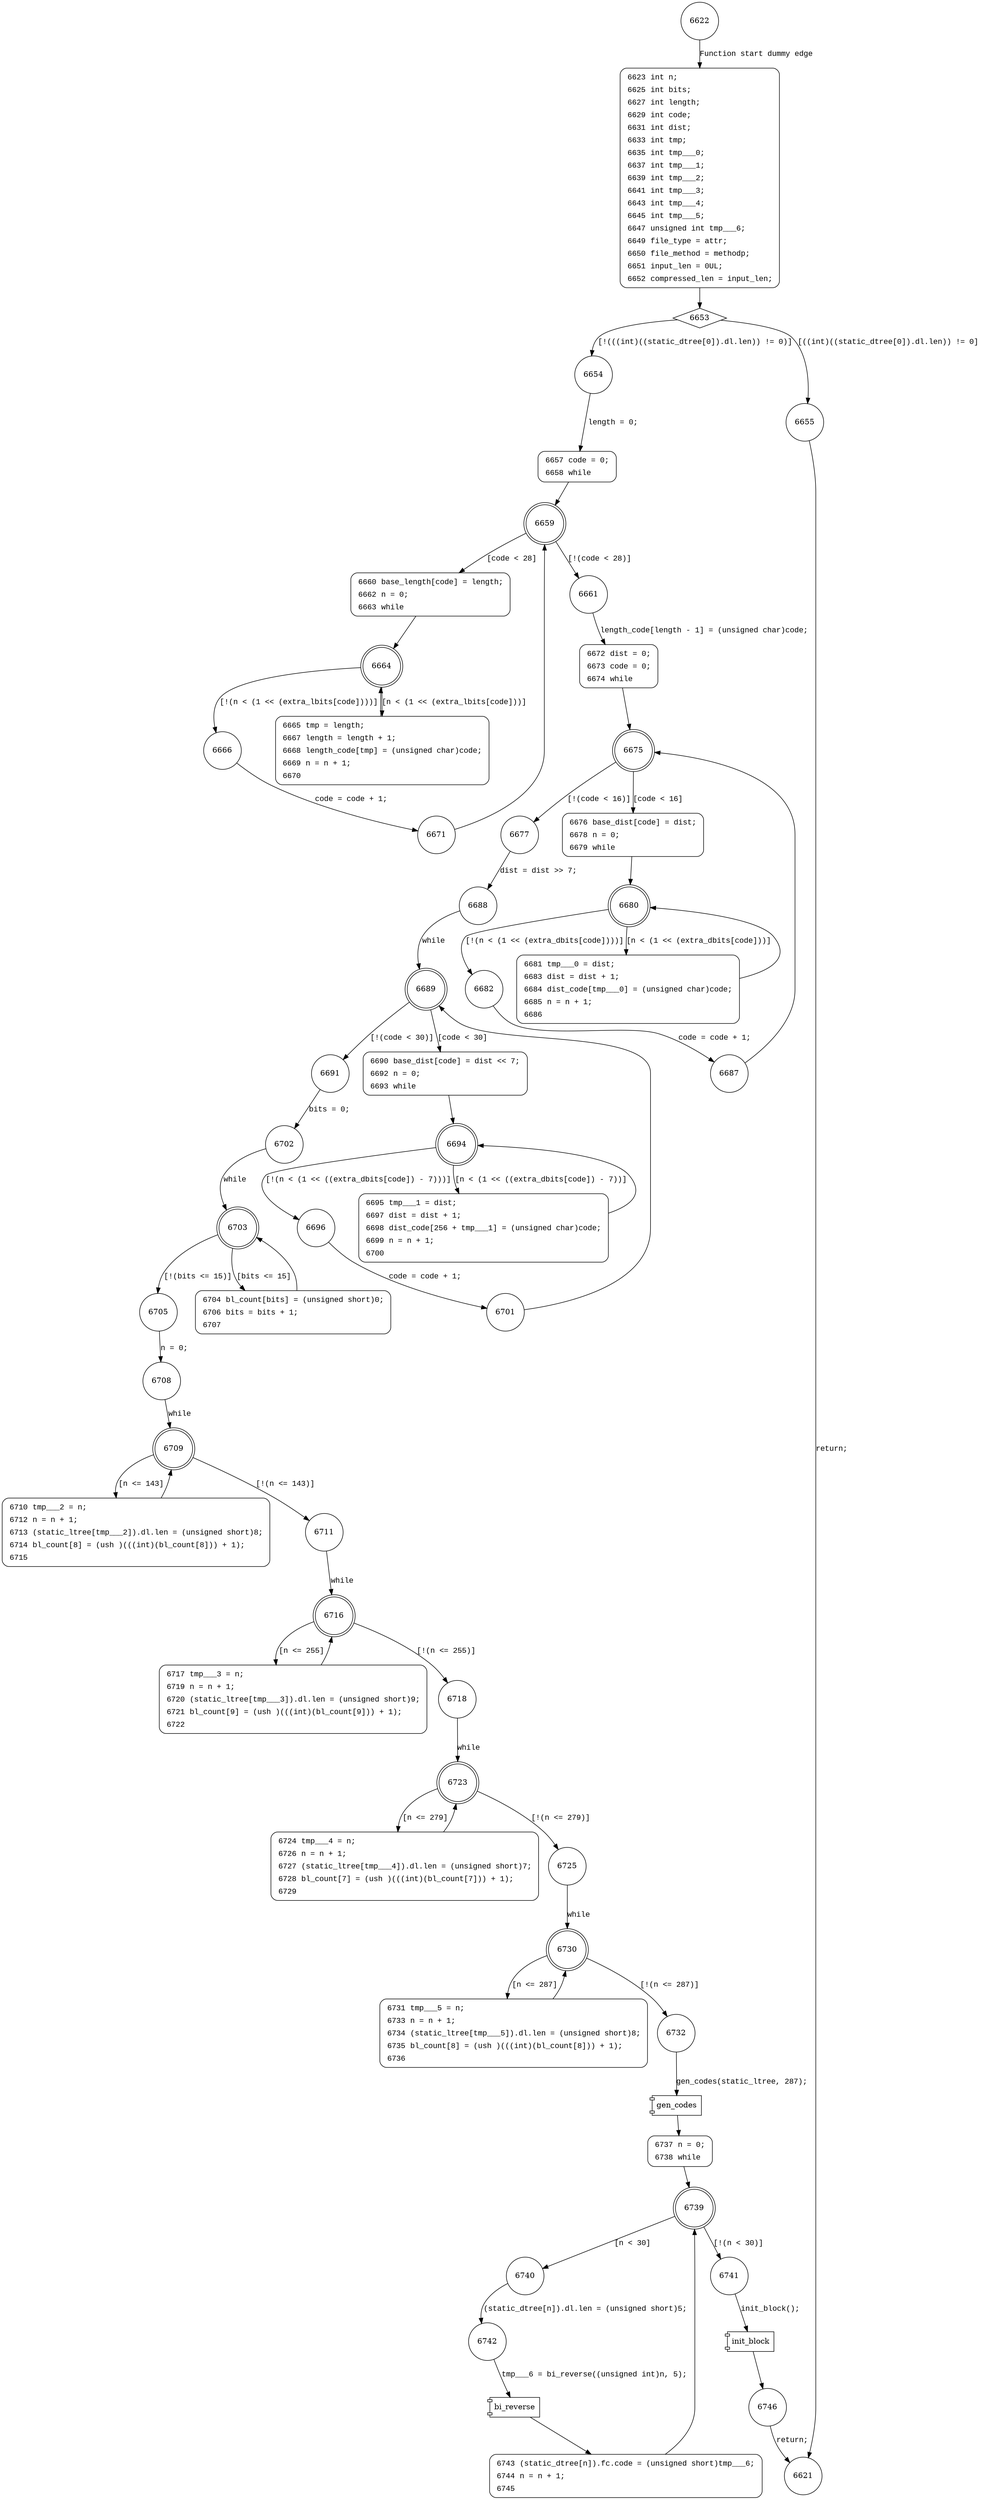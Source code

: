 digraph ct_init {
6622 [shape="circle"]
6623 [shape="circle"]
6653 [shape="diamond"]
6654 [shape="circle"]
6655 [shape="circle"]
6657 [shape="circle"]
6659 [shape="doublecircle"]
6661 [shape="circle"]
6660 [shape="circle"]
6664 [shape="doublecircle"]
6666 [shape="circle"]
6665 [shape="circle"]
6671 [shape="circle"]
6672 [shape="circle"]
6675 [shape="doublecircle"]
6677 [shape="circle"]
6676 [shape="circle"]
6680 [shape="doublecircle"]
6682 [shape="circle"]
6681 [shape="circle"]
6687 [shape="circle"]
6688 [shape="circle"]
6689 [shape="doublecircle"]
6691 [shape="circle"]
6690 [shape="circle"]
6694 [shape="doublecircle"]
6696 [shape="circle"]
6695 [shape="circle"]
6701 [shape="circle"]
6702 [shape="circle"]
6703 [shape="doublecircle"]
6705 [shape="circle"]
6704 [shape="circle"]
6708 [shape="circle"]
6709 [shape="doublecircle"]
6711 [shape="circle"]
6710 [shape="circle"]
6716 [shape="doublecircle"]
6718 [shape="circle"]
6717 [shape="circle"]
6723 [shape="doublecircle"]
6725 [shape="circle"]
6724 [shape="circle"]
6730 [shape="doublecircle"]
6732 [shape="circle"]
6731 [shape="circle"]
6737 [shape="circle"]
6739 [shape="doublecircle"]
6741 [shape="circle"]
6740 [shape="circle"]
6742 [shape="circle"]
6743 [shape="circle"]
6746 [shape="circle"]
6621 [shape="circle"]
6623 [style="filled,bold" penwidth="1" fillcolor="white" fontname="Courier New" shape="Mrecord" label=<<table border="0" cellborder="0" cellpadding="3" bgcolor="white"><tr><td align="right">6623</td><td align="left">int n;</td></tr><tr><td align="right">6625</td><td align="left">int bits;</td></tr><tr><td align="right">6627</td><td align="left">int length;</td></tr><tr><td align="right">6629</td><td align="left">int code;</td></tr><tr><td align="right">6631</td><td align="left">int dist;</td></tr><tr><td align="right">6633</td><td align="left">int tmp;</td></tr><tr><td align="right">6635</td><td align="left">int tmp___0;</td></tr><tr><td align="right">6637</td><td align="left">int tmp___1;</td></tr><tr><td align="right">6639</td><td align="left">int tmp___2;</td></tr><tr><td align="right">6641</td><td align="left">int tmp___3;</td></tr><tr><td align="right">6643</td><td align="left">int tmp___4;</td></tr><tr><td align="right">6645</td><td align="left">int tmp___5;</td></tr><tr><td align="right">6647</td><td align="left">unsigned int tmp___6;</td></tr><tr><td align="right">6649</td><td align="left">file_type = attr;</td></tr><tr><td align="right">6650</td><td align="left">file_method = methodp;</td></tr><tr><td align="right">6651</td><td align="left">input_len = 0UL;</td></tr><tr><td align="right">6652</td><td align="left">compressed_len = input_len;</td></tr></table>>]
6623 -> 6653[label=""]
6657 [style="filled,bold" penwidth="1" fillcolor="white" fontname="Courier New" shape="Mrecord" label=<<table border="0" cellborder="0" cellpadding="3" bgcolor="white"><tr><td align="right">6657</td><td align="left">code = 0;</td></tr><tr><td align="right">6658</td><td align="left">while</td></tr></table>>]
6657 -> 6659[label=""]
6660 [style="filled,bold" penwidth="1" fillcolor="white" fontname="Courier New" shape="Mrecord" label=<<table border="0" cellborder="0" cellpadding="3" bgcolor="white"><tr><td align="right">6660</td><td align="left">base_length[code] = length;</td></tr><tr><td align="right">6662</td><td align="left">n = 0;</td></tr><tr><td align="right">6663</td><td align="left">while</td></tr></table>>]
6660 -> 6664[label=""]
6665 [style="filled,bold" penwidth="1" fillcolor="white" fontname="Courier New" shape="Mrecord" label=<<table border="0" cellborder="0" cellpadding="3" bgcolor="white"><tr><td align="right">6665</td><td align="left">tmp = length;</td></tr><tr><td align="right">6667</td><td align="left">length = length + 1;</td></tr><tr><td align="right">6668</td><td align="left">length_code[tmp] = (unsigned char)code;</td></tr><tr><td align="right">6669</td><td align="left">n = n + 1;</td></tr><tr><td align="right">6670</td><td align="left"></td></tr></table>>]
6665 -> 6664[label=""]
6672 [style="filled,bold" penwidth="1" fillcolor="white" fontname="Courier New" shape="Mrecord" label=<<table border="0" cellborder="0" cellpadding="3" bgcolor="white"><tr><td align="right">6672</td><td align="left">dist = 0;</td></tr><tr><td align="right">6673</td><td align="left">code = 0;</td></tr><tr><td align="right">6674</td><td align="left">while</td></tr></table>>]
6672 -> 6675[label=""]
6676 [style="filled,bold" penwidth="1" fillcolor="white" fontname="Courier New" shape="Mrecord" label=<<table border="0" cellborder="0" cellpadding="3" bgcolor="white"><tr><td align="right">6676</td><td align="left">base_dist[code] = dist;</td></tr><tr><td align="right">6678</td><td align="left">n = 0;</td></tr><tr><td align="right">6679</td><td align="left">while</td></tr></table>>]
6676 -> 6680[label=""]
6681 [style="filled,bold" penwidth="1" fillcolor="white" fontname="Courier New" shape="Mrecord" label=<<table border="0" cellborder="0" cellpadding="3" bgcolor="white"><tr><td align="right">6681</td><td align="left">tmp___0 = dist;</td></tr><tr><td align="right">6683</td><td align="left">dist = dist + 1;</td></tr><tr><td align="right">6684</td><td align="left">dist_code[tmp___0] = (unsigned char)code;</td></tr><tr><td align="right">6685</td><td align="left">n = n + 1;</td></tr><tr><td align="right">6686</td><td align="left"></td></tr></table>>]
6681 -> 6680[label=""]
6690 [style="filled,bold" penwidth="1" fillcolor="white" fontname="Courier New" shape="Mrecord" label=<<table border="0" cellborder="0" cellpadding="3" bgcolor="white"><tr><td align="right">6690</td><td align="left">base_dist[code] = dist &lt;&lt; 7;</td></tr><tr><td align="right">6692</td><td align="left">n = 0;</td></tr><tr><td align="right">6693</td><td align="left">while</td></tr></table>>]
6690 -> 6694[label=""]
6695 [style="filled,bold" penwidth="1" fillcolor="white" fontname="Courier New" shape="Mrecord" label=<<table border="0" cellborder="0" cellpadding="3" bgcolor="white"><tr><td align="right">6695</td><td align="left">tmp___1 = dist;</td></tr><tr><td align="right">6697</td><td align="left">dist = dist + 1;</td></tr><tr><td align="right">6698</td><td align="left">dist_code[256 + tmp___1] = (unsigned char)code;</td></tr><tr><td align="right">6699</td><td align="left">n = n + 1;</td></tr><tr><td align="right">6700</td><td align="left"></td></tr></table>>]
6695 -> 6694[label=""]
6704 [style="filled,bold" penwidth="1" fillcolor="white" fontname="Courier New" shape="Mrecord" label=<<table border="0" cellborder="0" cellpadding="3" bgcolor="white"><tr><td align="right">6704</td><td align="left">bl_count[bits] = (unsigned short)0;</td></tr><tr><td align="right">6706</td><td align="left">bits = bits + 1;</td></tr><tr><td align="right">6707</td><td align="left"></td></tr></table>>]
6704 -> 6703[label=""]
6710 [style="filled,bold" penwidth="1" fillcolor="white" fontname="Courier New" shape="Mrecord" label=<<table border="0" cellborder="0" cellpadding="3" bgcolor="white"><tr><td align="right">6710</td><td align="left">tmp___2 = n;</td></tr><tr><td align="right">6712</td><td align="left">n = n + 1;</td></tr><tr><td align="right">6713</td><td align="left">(static_ltree[tmp___2]).dl.len = (unsigned short)8;</td></tr><tr><td align="right">6714</td><td align="left">bl_count[8] = (ush )(((int)(bl_count[8])) + 1);</td></tr><tr><td align="right">6715</td><td align="left"></td></tr></table>>]
6710 -> 6709[label=""]
6717 [style="filled,bold" penwidth="1" fillcolor="white" fontname="Courier New" shape="Mrecord" label=<<table border="0" cellborder="0" cellpadding="3" bgcolor="white"><tr><td align="right">6717</td><td align="left">tmp___3 = n;</td></tr><tr><td align="right">6719</td><td align="left">n = n + 1;</td></tr><tr><td align="right">6720</td><td align="left">(static_ltree[tmp___3]).dl.len = (unsigned short)9;</td></tr><tr><td align="right">6721</td><td align="left">bl_count[9] = (ush )(((int)(bl_count[9])) + 1);</td></tr><tr><td align="right">6722</td><td align="left"></td></tr></table>>]
6717 -> 6716[label=""]
6724 [style="filled,bold" penwidth="1" fillcolor="white" fontname="Courier New" shape="Mrecord" label=<<table border="0" cellborder="0" cellpadding="3" bgcolor="white"><tr><td align="right">6724</td><td align="left">tmp___4 = n;</td></tr><tr><td align="right">6726</td><td align="left">n = n + 1;</td></tr><tr><td align="right">6727</td><td align="left">(static_ltree[tmp___4]).dl.len = (unsigned short)7;</td></tr><tr><td align="right">6728</td><td align="left">bl_count[7] = (ush )(((int)(bl_count[7])) + 1);</td></tr><tr><td align="right">6729</td><td align="left"></td></tr></table>>]
6724 -> 6723[label=""]
6731 [style="filled,bold" penwidth="1" fillcolor="white" fontname="Courier New" shape="Mrecord" label=<<table border="0" cellborder="0" cellpadding="3" bgcolor="white"><tr><td align="right">6731</td><td align="left">tmp___5 = n;</td></tr><tr><td align="right">6733</td><td align="left">n = n + 1;</td></tr><tr><td align="right">6734</td><td align="left">(static_ltree[tmp___5]).dl.len = (unsigned short)8;</td></tr><tr><td align="right">6735</td><td align="left">bl_count[8] = (ush )(((int)(bl_count[8])) + 1);</td></tr><tr><td align="right">6736</td><td align="left"></td></tr></table>>]
6731 -> 6730[label=""]
6737 [style="filled,bold" penwidth="1" fillcolor="white" fontname="Courier New" shape="Mrecord" label=<<table border="0" cellborder="0" cellpadding="3" bgcolor="white"><tr><td align="right">6737</td><td align="left">n = 0;</td></tr><tr><td align="right">6738</td><td align="left">while</td></tr></table>>]
6737 -> 6739[label=""]
6743 [style="filled,bold" penwidth="1" fillcolor="white" fontname="Courier New" shape="Mrecord" label=<<table border="0" cellborder="0" cellpadding="3" bgcolor="white"><tr><td align="right">6743</td><td align="left">(static_dtree[n]).fc.code = (unsigned short)tmp___6;</td></tr><tr><td align="right">6744</td><td align="left">n = n + 1;</td></tr><tr><td align="right">6745</td><td align="left"></td></tr></table>>]
6743 -> 6739[label=""]
6622 -> 6623 [label="Function start dummy edge" fontname="Courier New"]
6653 -> 6654 [label="[!(((int)((static_dtree[0]).dl.len)) != 0)]" fontname="Courier New"]
6653 -> 6655 [label="[((int)((static_dtree[0]).dl.len)) != 0]" fontname="Courier New"]
6654 -> 6657 [label="length = 0;" fontname="Courier New"]
6659 -> 6661 [label="[!(code < 28)]" fontname="Courier New"]
6659 -> 6660 [label="[code < 28]" fontname="Courier New"]
6664 -> 6666 [label="[!(n < (1 << (extra_lbits[code])))]" fontname="Courier New"]
6664 -> 6665 [label="[n < (1 << (extra_lbits[code]))]" fontname="Courier New"]
6666 -> 6671 [label="code = code + 1;" fontname="Courier New"]
6661 -> 6672 [label="length_code[length - 1] = (unsigned char)code;" fontname="Courier New"]
6675 -> 6677 [label="[!(code < 16)]" fontname="Courier New"]
6675 -> 6676 [label="[code < 16]" fontname="Courier New"]
6680 -> 6682 [label="[!(n < (1 << (extra_dbits[code])))]" fontname="Courier New"]
6680 -> 6681 [label="[n < (1 << (extra_dbits[code]))]" fontname="Courier New"]
6682 -> 6687 [label="code = code + 1;" fontname="Courier New"]
6677 -> 6688 [label="dist = dist >> 7;" fontname="Courier New"]
6689 -> 6691 [label="[!(code < 30)]" fontname="Courier New"]
6689 -> 6690 [label="[code < 30]" fontname="Courier New"]
6694 -> 6696 [label="[!(n < (1 << ((extra_dbits[code]) - 7)))]" fontname="Courier New"]
6694 -> 6695 [label="[n < (1 << ((extra_dbits[code]) - 7))]" fontname="Courier New"]
6696 -> 6701 [label="code = code + 1;" fontname="Courier New"]
6691 -> 6702 [label="bits = 0;" fontname="Courier New"]
6703 -> 6705 [label="[!(bits <= 15)]" fontname="Courier New"]
6703 -> 6704 [label="[bits <= 15]" fontname="Courier New"]
6705 -> 6708 [label="n = 0;" fontname="Courier New"]
6709 -> 6711 [label="[!(n <= 143)]" fontname="Courier New"]
6709 -> 6710 [label="[n <= 143]" fontname="Courier New"]
6711 -> 6716 [label="while" fontname="Courier New"]
6716 -> 6718 [label="[!(n <= 255)]" fontname="Courier New"]
6716 -> 6717 [label="[n <= 255]" fontname="Courier New"]
6718 -> 6723 [label="while" fontname="Courier New"]
6723 -> 6725 [label="[!(n <= 279)]" fontname="Courier New"]
6723 -> 6724 [label="[n <= 279]" fontname="Courier New"]
6725 -> 6730 [label="while" fontname="Courier New"]
6730 -> 6732 [label="[!(n <= 287)]" fontname="Courier New"]
6730 -> 6731 [label="[n <= 287]" fontname="Courier New"]
100160 [shape="component" label="gen_codes"]
6732 -> 100160 [label="gen_codes(static_ltree, 287);" fontname="Courier New"]
100160 -> 6737 [label="" fontname="Courier New"]
6739 -> 6741 [label="[!(n < 30)]" fontname="Courier New"]
6739 -> 6740 [label="[n < 30]" fontname="Courier New"]
100161 [shape="component" label="bi_reverse"]
6742 -> 100161 [label="tmp___6 = bi_reverse((unsigned int)n, 5);" fontname="Courier New"]
100161 -> 6743 [label="" fontname="Courier New"]
100162 [shape="component" label="init_block"]
6741 -> 100162 [label="init_block();" fontname="Courier New"]
100162 -> 6746 [label="" fontname="Courier New"]
6655 -> 6621 [label="return;" fontname="Courier New"]
6671 -> 6659 [label="" fontname="Courier New"]
6687 -> 6675 [label="" fontname="Courier New"]
6688 -> 6689 [label="while" fontname="Courier New"]
6701 -> 6689 [label="" fontname="Courier New"]
6702 -> 6703 [label="while" fontname="Courier New"]
6708 -> 6709 [label="while" fontname="Courier New"]
6740 -> 6742 [label="(static_dtree[n]).dl.len = (unsigned short)5;" fontname="Courier New"]
6746 -> 6621 [label="return;" fontname="Courier New"]
}
